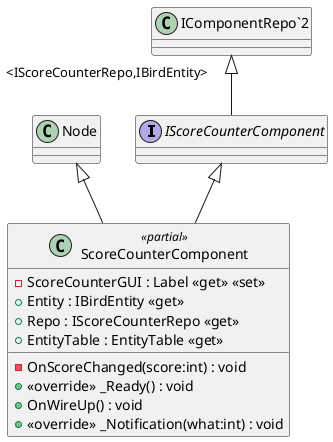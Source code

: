 @startuml
interface IScoreCounterComponent {
}
class ScoreCounterComponent <<partial>> {
    - ScoreCounterGUI : Label <<get>> <<set>>
    - OnScoreChanged(score:int) : void
    + <<override>> _Ready() : void
    + OnWireUp() : void
    + Entity : IBirdEntity <<get>>
    + Repo : IScoreCounterRepo <<get>>
    + EntityTable : EntityTable <<get>>
    + <<override>> _Notification(what:int) : void
}
"IComponentRepo`2" "<IScoreCounterRepo,IBirdEntity>" <|-- IScoreCounterComponent
Node <|-- ScoreCounterComponent
IScoreCounterComponent <|-- ScoreCounterComponent
@enduml
